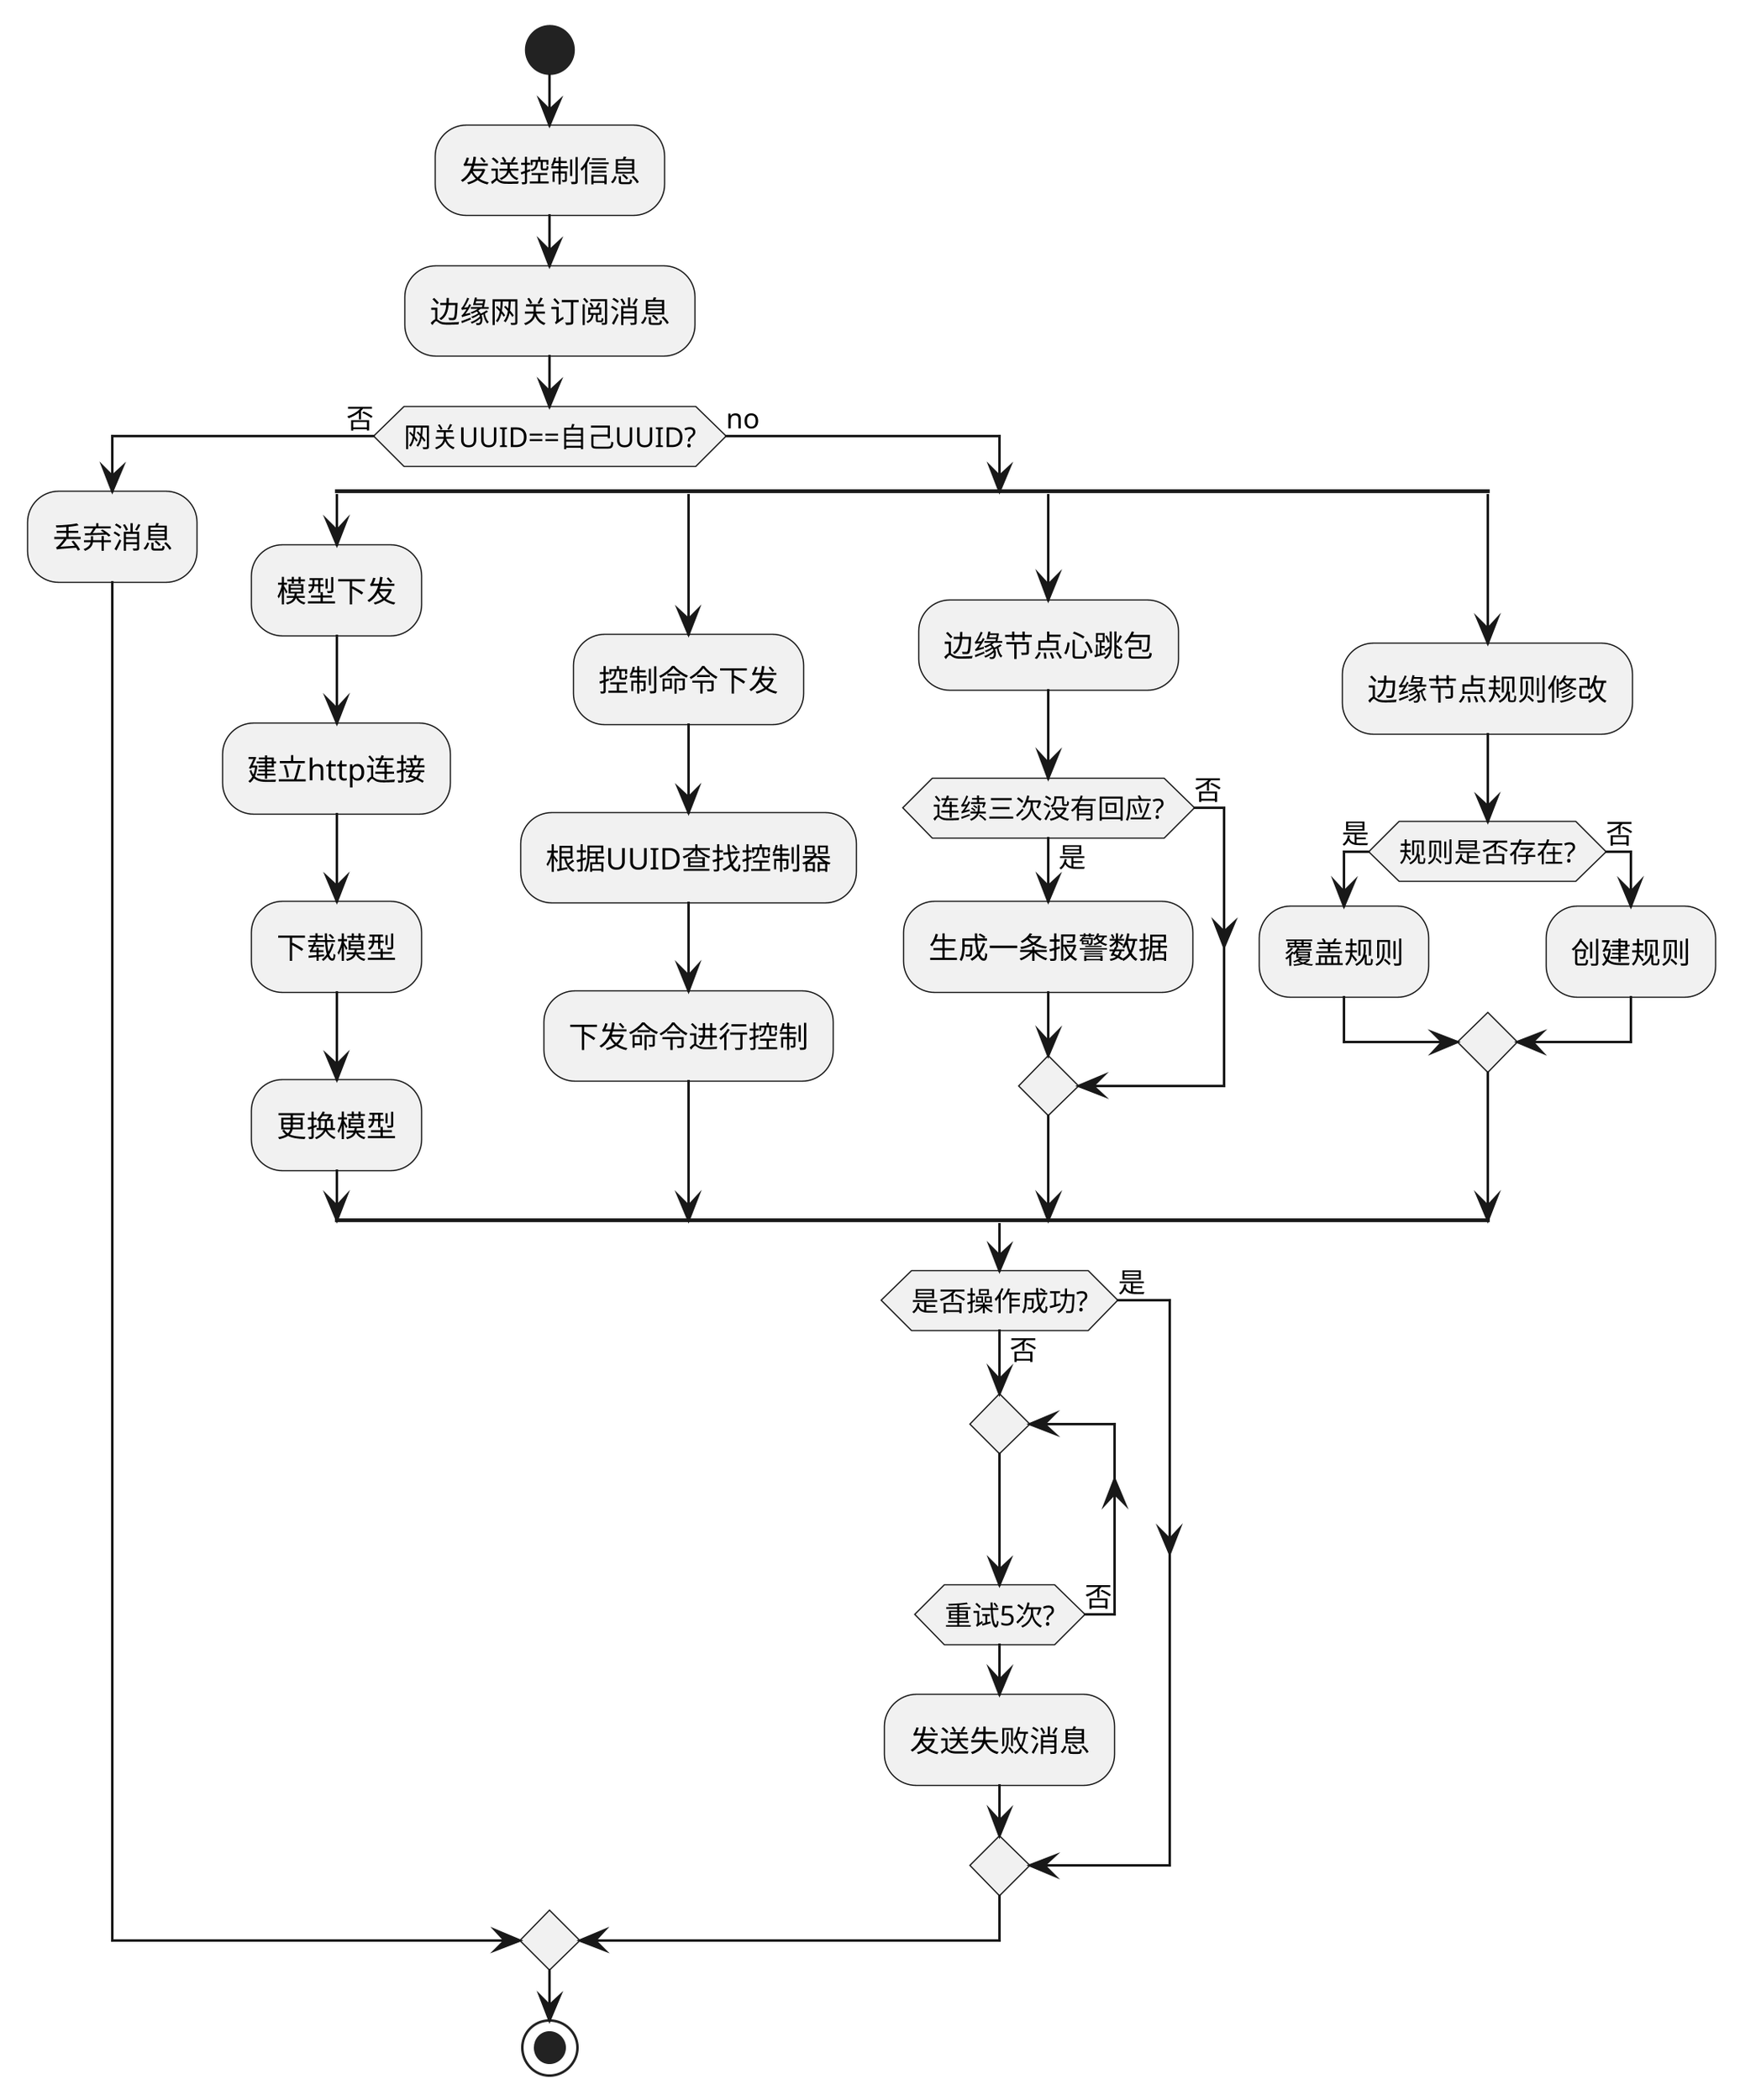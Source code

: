 @startuml
'https://plantuml.com/activity-diagram-beta
skinparam dpi 300
start
:发送控制信息;
:边缘网关订阅消息;
if (网关UUID==自己UUID?) is (否) then
  :丢弃消息;
else (no)
split
   :模型下发;
   :建立http连接;
   :下载模型;
   :更换模型;
split again
   :控制命令下发;
   :根据UUID查找控制器;
   :下发命令进行控制;
split again
    :边缘节点心跳包;
    if (连续三次没有回应?) is (是) then
      :生成一条报警数据;
    else (否)
    endif
split again
    :边缘节点规则修改;
    if (规则是否存在?) is (是) then
      :覆盖规则;
    else (否)
      :创建规则;
    endif
end split
if (是否操作成功?) is (是) then
else (否)
repeat
repeat while (重试5次?) is(否)
  :发送失败消息;
endif
endif
stop

@enduml
